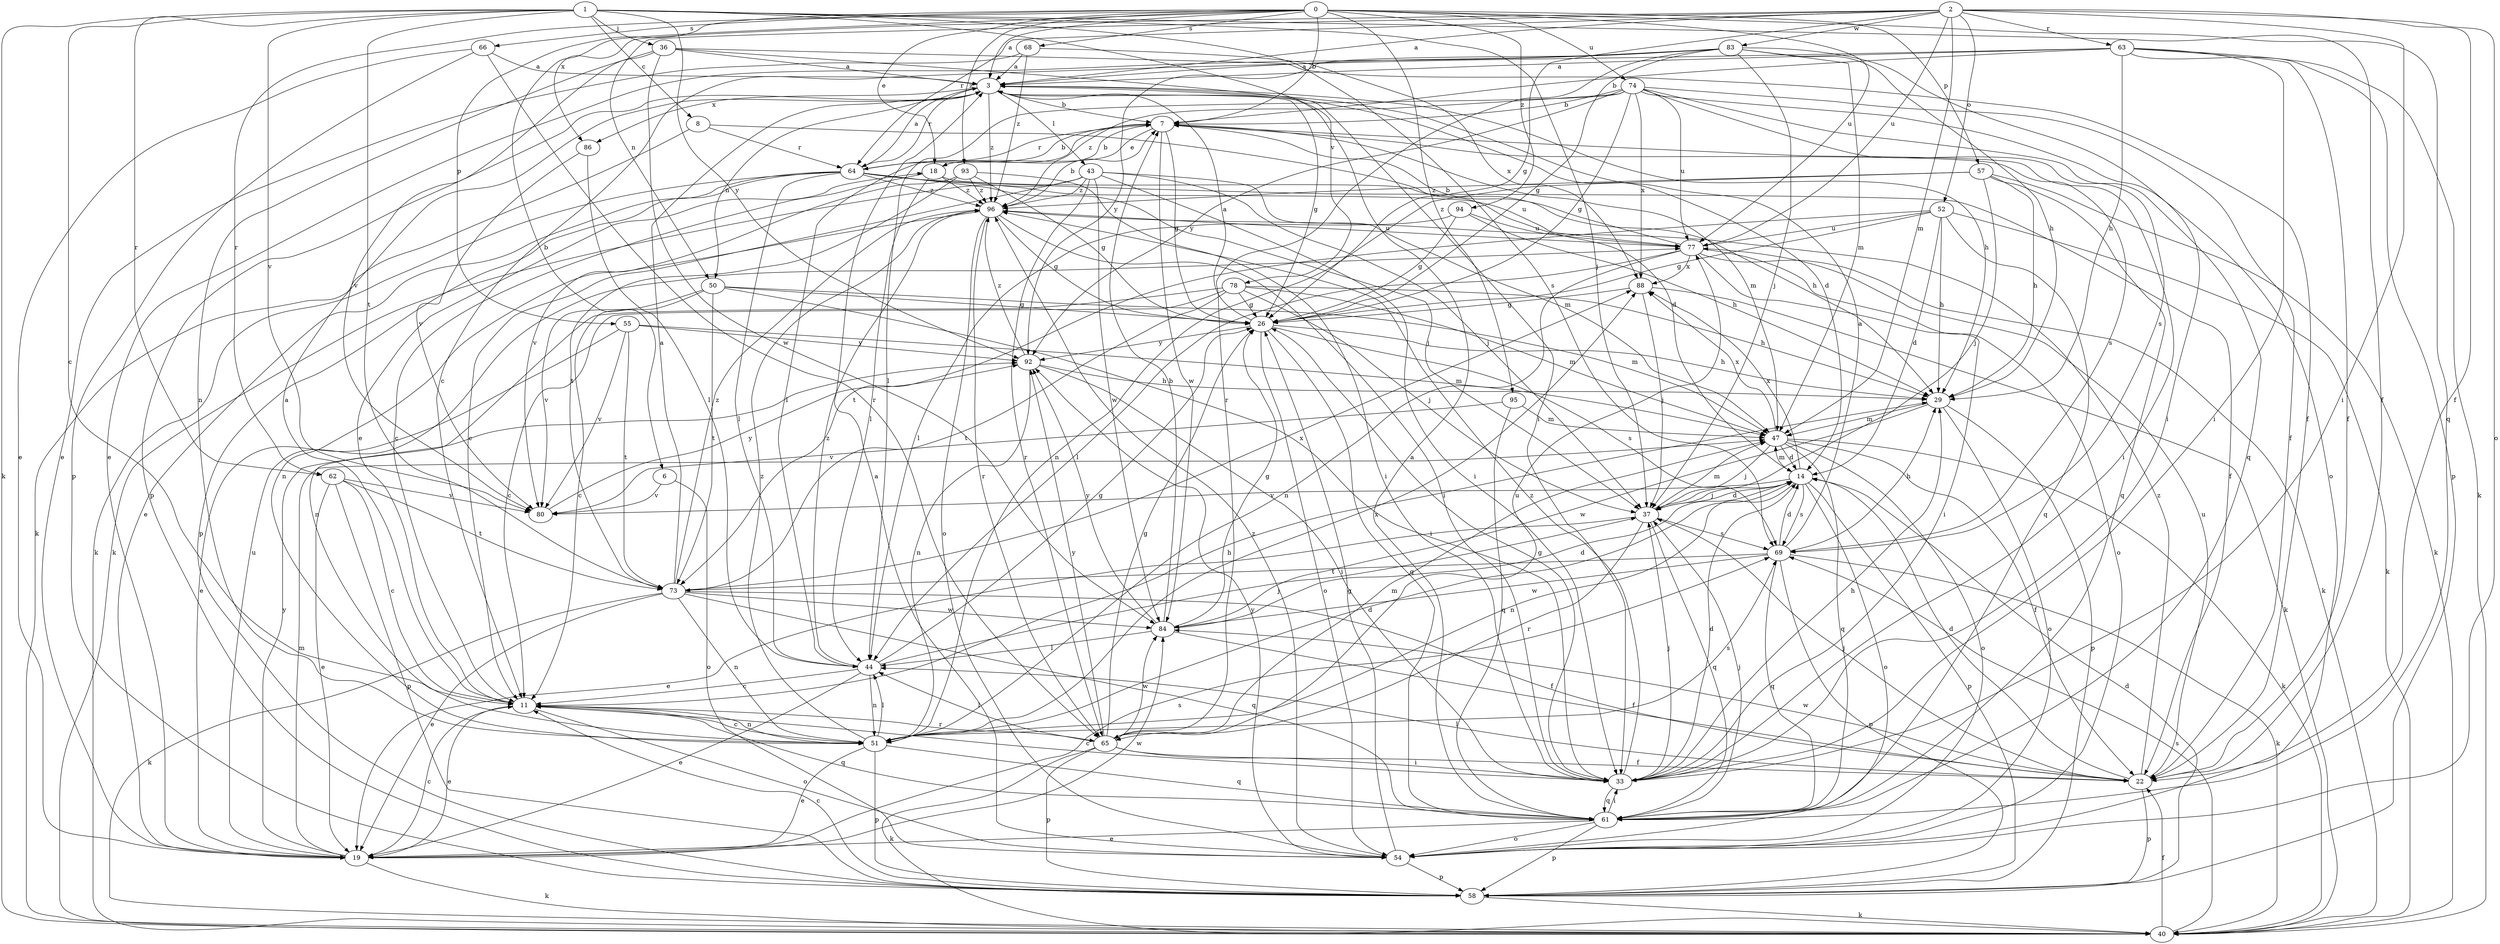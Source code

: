 strict digraph  {
0;
1;
2;
3;
6;
7;
8;
11;
14;
18;
19;
22;
26;
29;
33;
36;
37;
40;
43;
44;
47;
50;
51;
52;
54;
55;
57;
58;
61;
62;
63;
64;
65;
66;
68;
69;
73;
74;
77;
78;
80;
83;
84;
86;
88;
92;
93;
94;
95;
96;
0 -> 3  [label=a];
0 -> 6  [label=b];
0 -> 7  [label=b];
0 -> 18  [label=e];
0 -> 55  [label=p];
0 -> 57  [label=p];
0 -> 61  [label=q];
0 -> 62  [label=r];
0 -> 66  [label=s];
0 -> 68  [label=s];
0 -> 74  [label=u];
0 -> 77  [label=u];
0 -> 93  [label=z];
0 -> 94  [label=z];
0 -> 95  [label=z];
1 -> 8  [label=c];
1 -> 11  [label=c];
1 -> 22  [label=f];
1 -> 36  [label=j];
1 -> 37  [label=j];
1 -> 40  [label=k];
1 -> 62  [label=r];
1 -> 69  [label=s];
1 -> 73  [label=t];
1 -> 78  [label=v];
1 -> 80  [label=v];
1 -> 92  [label=y];
2 -> 3  [label=a];
2 -> 22  [label=f];
2 -> 26  [label=g];
2 -> 33  [label=i];
2 -> 47  [label=m];
2 -> 50  [label=n];
2 -> 52  [label=o];
2 -> 54  [label=o];
2 -> 63  [label=r];
2 -> 64  [label=r];
2 -> 77  [label=u];
2 -> 83  [label=w];
2 -> 86  [label=x];
3 -> 7  [label=b];
3 -> 14  [label=d];
3 -> 26  [label=g];
3 -> 29  [label=h];
3 -> 43  [label=l];
3 -> 50  [label=n];
3 -> 58  [label=p];
3 -> 64  [label=r];
3 -> 86  [label=x];
3 -> 96  [label=z];
6 -> 54  [label=o];
6 -> 80  [label=v];
7 -> 18  [label=e];
7 -> 26  [label=g];
7 -> 33  [label=i];
7 -> 44  [label=l];
7 -> 47  [label=m];
7 -> 64  [label=r];
7 -> 69  [label=s];
7 -> 84  [label=w];
8 -> 14  [label=d];
8 -> 40  [label=k];
8 -> 64  [label=r];
11 -> 3  [label=a];
11 -> 18  [label=e];
11 -> 19  [label=e];
11 -> 29  [label=h];
11 -> 51  [label=n];
11 -> 54  [label=o];
11 -> 61  [label=q];
11 -> 65  [label=r];
14 -> 37  [label=j];
14 -> 47  [label=m];
14 -> 51  [label=n];
14 -> 54  [label=o];
14 -> 58  [label=p];
14 -> 69  [label=s];
14 -> 80  [label=v];
14 -> 88  [label=x];
18 -> 7  [label=b];
18 -> 11  [label=c];
18 -> 29  [label=h];
18 -> 44  [label=l];
18 -> 96  [label=z];
19 -> 11  [label=c];
19 -> 40  [label=k];
19 -> 47  [label=m];
19 -> 69  [label=s];
19 -> 77  [label=u];
19 -> 84  [label=w];
19 -> 92  [label=y];
22 -> 14  [label=d];
22 -> 37  [label=j];
22 -> 44  [label=l];
22 -> 58  [label=p];
22 -> 77  [label=u];
22 -> 84  [label=w];
22 -> 96  [label=z];
26 -> 3  [label=a];
26 -> 29  [label=h];
26 -> 54  [label=o];
26 -> 61  [label=q];
26 -> 69  [label=s];
26 -> 92  [label=y];
29 -> 47  [label=m];
29 -> 54  [label=o];
29 -> 58  [label=p];
29 -> 84  [label=w];
33 -> 11  [label=c];
33 -> 14  [label=d];
33 -> 26  [label=g];
33 -> 29  [label=h];
33 -> 37  [label=j];
33 -> 61  [label=q];
33 -> 96  [label=z];
36 -> 3  [label=a];
36 -> 22  [label=f];
36 -> 33  [label=i];
36 -> 51  [label=n];
36 -> 80  [label=v];
36 -> 84  [label=w];
37 -> 14  [label=d];
37 -> 19  [label=e];
37 -> 47  [label=m];
37 -> 61  [label=q];
37 -> 65  [label=r];
37 -> 69  [label=s];
40 -> 22  [label=f];
40 -> 69  [label=s];
43 -> 11  [label=c];
43 -> 33  [label=i];
43 -> 37  [label=j];
43 -> 40  [label=k];
43 -> 47  [label=m];
43 -> 65  [label=r];
43 -> 84  [label=w];
43 -> 96  [label=z];
44 -> 11  [label=c];
44 -> 19  [label=e];
44 -> 26  [label=g];
44 -> 37  [label=j];
44 -> 51  [label=n];
44 -> 96  [label=z];
47 -> 14  [label=d];
47 -> 22  [label=f];
47 -> 37  [label=j];
47 -> 40  [label=k];
47 -> 54  [label=o];
47 -> 61  [label=q];
47 -> 88  [label=x];
50 -> 11  [label=c];
50 -> 26  [label=g];
50 -> 33  [label=i];
50 -> 47  [label=m];
50 -> 73  [label=t];
50 -> 80  [label=v];
51 -> 11  [label=c];
51 -> 14  [label=d];
51 -> 19  [label=e];
51 -> 44  [label=l];
51 -> 58  [label=p];
51 -> 61  [label=q];
51 -> 69  [label=s];
51 -> 88  [label=x];
51 -> 96  [label=z];
52 -> 14  [label=d];
52 -> 26  [label=g];
52 -> 29  [label=h];
52 -> 40  [label=k];
52 -> 61  [label=q];
52 -> 73  [label=t];
52 -> 77  [label=u];
54 -> 3  [label=a];
54 -> 26  [label=g];
54 -> 58  [label=p];
54 -> 92  [label=y];
54 -> 96  [label=z];
55 -> 19  [label=e];
55 -> 47  [label=m];
55 -> 73  [label=t];
55 -> 80  [label=v];
55 -> 92  [label=y];
57 -> 29  [label=h];
57 -> 37  [label=j];
57 -> 40  [label=k];
57 -> 51  [label=n];
57 -> 61  [label=q];
57 -> 96  [label=z];
58 -> 11  [label=c];
58 -> 14  [label=d];
58 -> 40  [label=k];
61 -> 3  [label=a];
61 -> 19  [label=e];
61 -> 33  [label=i];
61 -> 37  [label=j];
61 -> 54  [label=o];
61 -> 58  [label=p];
62 -> 11  [label=c];
62 -> 19  [label=e];
62 -> 58  [label=p];
62 -> 73  [label=t];
62 -> 80  [label=v];
63 -> 3  [label=a];
63 -> 7  [label=b];
63 -> 11  [label=c];
63 -> 22  [label=f];
63 -> 29  [label=h];
63 -> 33  [label=i];
63 -> 40  [label=k];
63 -> 58  [label=p];
64 -> 3  [label=a];
64 -> 7  [label=b];
64 -> 19  [label=e];
64 -> 22  [label=f];
64 -> 37  [label=j];
64 -> 40  [label=k];
64 -> 44  [label=l];
64 -> 58  [label=p];
64 -> 77  [label=u];
64 -> 96  [label=z];
65 -> 22  [label=f];
65 -> 26  [label=g];
65 -> 33  [label=i];
65 -> 40  [label=k];
65 -> 44  [label=l];
65 -> 47  [label=m];
65 -> 58  [label=p];
65 -> 77  [label=u];
65 -> 84  [label=w];
65 -> 92  [label=y];
66 -> 3  [label=a];
66 -> 19  [label=e];
66 -> 58  [label=p];
66 -> 65  [label=r];
68 -> 3  [label=a];
68 -> 19  [label=e];
68 -> 88  [label=x];
68 -> 96  [label=z];
69 -> 3  [label=a];
69 -> 14  [label=d];
69 -> 29  [label=h];
69 -> 40  [label=k];
69 -> 58  [label=p];
69 -> 61  [label=q];
69 -> 73  [label=t];
69 -> 84  [label=w];
73 -> 3  [label=a];
73 -> 19  [label=e];
73 -> 22  [label=f];
73 -> 40  [label=k];
73 -> 51  [label=n];
73 -> 61  [label=q];
73 -> 84  [label=w];
73 -> 88  [label=x];
73 -> 96  [label=z];
74 -> 7  [label=b];
74 -> 22  [label=f];
74 -> 26  [label=g];
74 -> 44  [label=l];
74 -> 54  [label=o];
74 -> 61  [label=q];
74 -> 69  [label=s];
74 -> 77  [label=u];
74 -> 88  [label=x];
74 -> 92  [label=y];
74 -> 96  [label=z];
77 -> 7  [label=b];
77 -> 33  [label=i];
77 -> 40  [label=k];
77 -> 44  [label=l];
77 -> 51  [label=n];
77 -> 54  [label=o];
77 -> 88  [label=x];
78 -> 11  [label=c];
78 -> 26  [label=g];
78 -> 29  [label=h];
78 -> 37  [label=j];
78 -> 47  [label=m];
78 -> 51  [label=n];
78 -> 73  [label=t];
80 -> 92  [label=y];
83 -> 3  [label=a];
83 -> 19  [label=e];
83 -> 26  [label=g];
83 -> 29  [label=h];
83 -> 33  [label=i];
83 -> 37  [label=j];
83 -> 47  [label=m];
83 -> 65  [label=r];
83 -> 92  [label=y];
84 -> 7  [label=b];
84 -> 14  [label=d];
84 -> 22  [label=f];
84 -> 26  [label=g];
84 -> 44  [label=l];
84 -> 92  [label=y];
86 -> 44  [label=l];
86 -> 80  [label=v];
88 -> 26  [label=g];
88 -> 37  [label=j];
88 -> 40  [label=k];
92 -> 29  [label=h];
92 -> 33  [label=i];
92 -> 51  [label=n];
92 -> 96  [label=z];
93 -> 26  [label=g];
93 -> 33  [label=i];
93 -> 73  [label=t];
93 -> 80  [label=v];
93 -> 96  [label=z];
94 -> 26  [label=g];
94 -> 29  [label=h];
94 -> 44  [label=l];
94 -> 77  [label=u];
95 -> 47  [label=m];
95 -> 61  [label=q];
95 -> 80  [label=v];
96 -> 7  [label=b];
96 -> 26  [label=g];
96 -> 33  [label=i];
96 -> 51  [label=n];
96 -> 54  [label=o];
96 -> 65  [label=r];
96 -> 77  [label=u];
}
